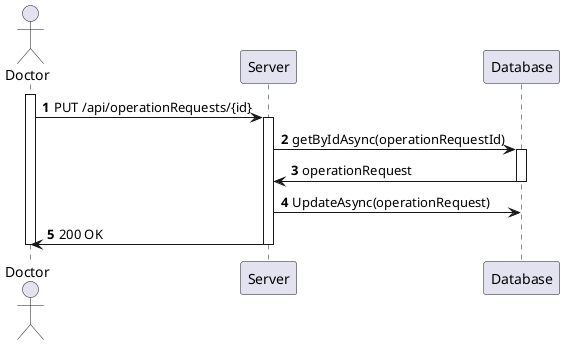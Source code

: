 @startuml process-view

autonumber

actor Doctor as  "Doctor"
participant "Server" as Server
participant "Database" as Database

activate Doctor
    Doctor->Server:PUT /api/operationRequests/{id}
    activate Server

        Server->Database:getByIdAsync(operationRequestId)
        activate Database

            Server<-Database:operationRequest
        deactivate Database

        Server->Database:UpdateAsync(operationRequest)
        

        Doctor<-Server:200 OK
    deactivate Server
deactivate Doctor

@enduml